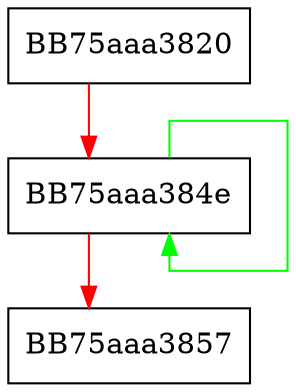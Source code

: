 digraph RpfAPI_strlen {
  node [shape="box"];
  graph [splines=ortho];
  BB75aaa3820 -> BB75aaa384e [color="red"];
  BB75aaa384e -> BB75aaa384e [color="green"];
  BB75aaa384e -> BB75aaa3857 [color="red"];
}